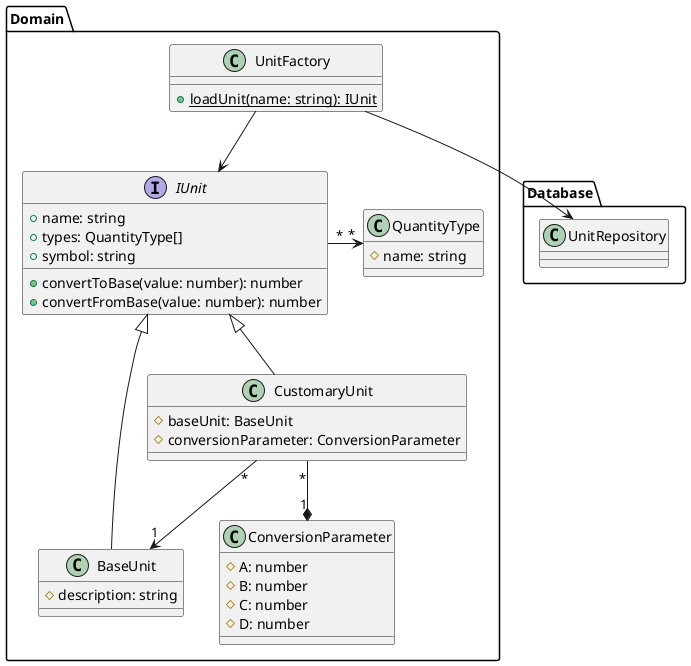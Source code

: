 @startuml uml-class-domain

package "Domain" {
  interface IUnit {
    + name: string
    + types: QuantityType[]
    + symbol: string
    + convertToBase(value: number): number
    + convertFromBase(value: number): number
  }
  class UnitFactory {
    + {static} loadUnit(name: string): IUnit
  }
  class ConversionParameter {
      # A: number
      # B: number
      # C: number
      # D: number
  }

  class BaseUnit {
      # description: string
  }

  class CustomaryUnit {
      # baseUnit: BaseUnit
      # conversionParameter: ConversionParameter
  }
  class QuantityType {
      # name: string
  }
}

package "Database" {
  class UnitRepository {}
}

BaseUnit -UP-|> IUnit
CustomaryUnit -UP-|> IUnit
CustomaryUnit "*" --> "1" BaseUnit
CustomaryUnit "*" --* "1" ConversionParameter
IUnit "*" -RIGHT-> "*" QuantityType
UnitFactory --> IUnit
UnitFactory --> UnitRepository

@enduml